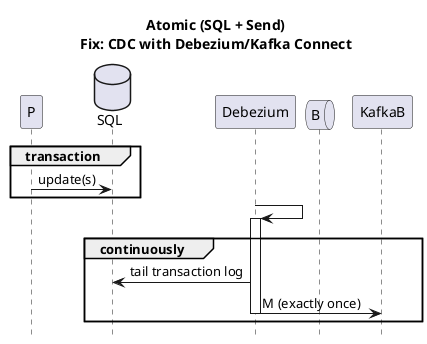 @startuml
title Atomic (SQL + Send)\nFix: CDC with Debezium/Kafka Connect
hide footbox
participant P
database SQL
participant Debezium
queue B

group transaction
    P->SQL: update(s)
end

Debezium->Debezium++:
group continuously
SQL<-Debezium:tail transaction log
Debezium->KafkaB:M (exactly once)
Debezium--
end

@enduml